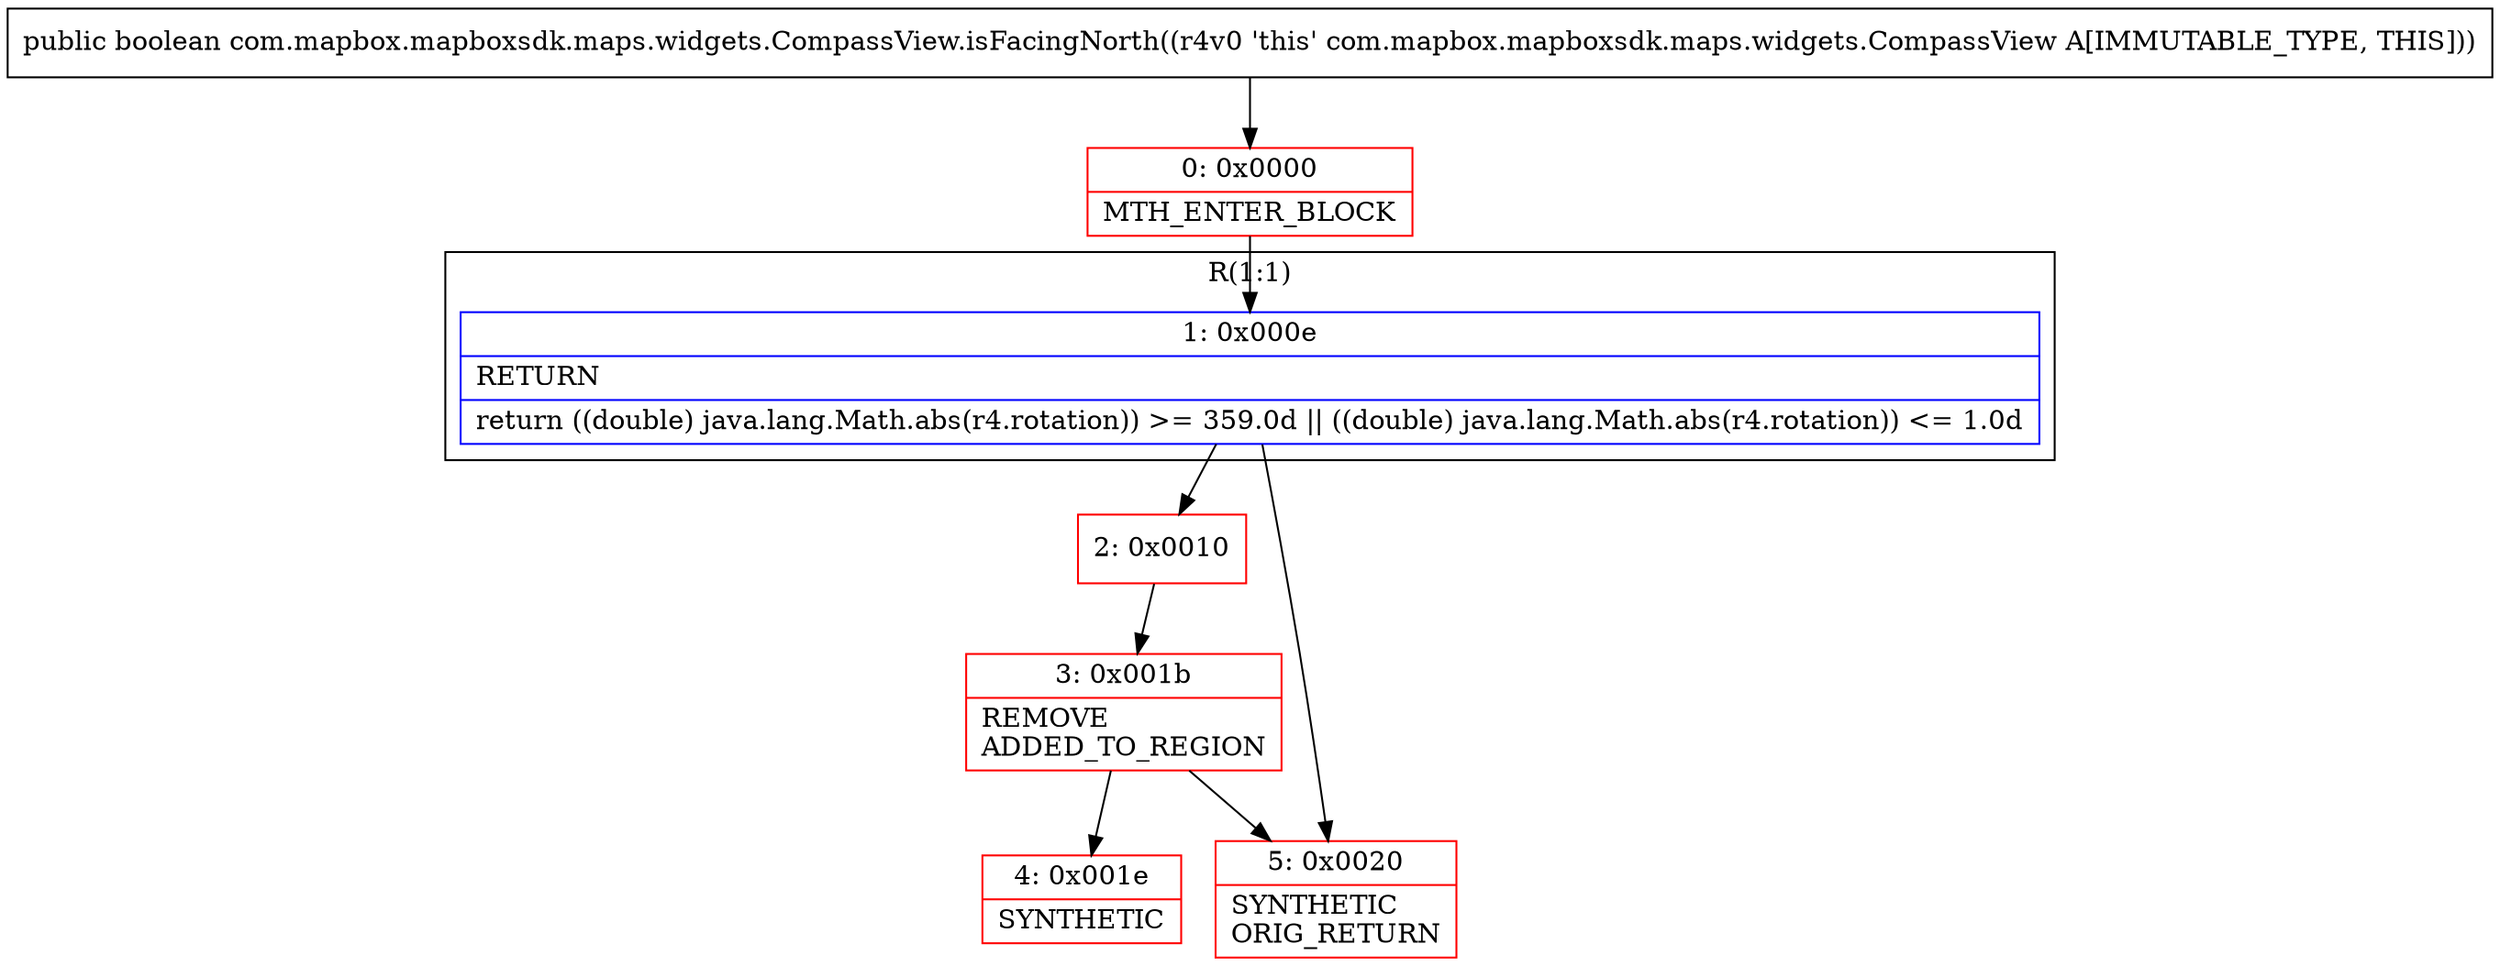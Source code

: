 digraph "CFG forcom.mapbox.mapboxsdk.maps.widgets.CompassView.isFacingNorth()Z" {
subgraph cluster_Region_1941418008 {
label = "R(1:1)";
node [shape=record,color=blue];
Node_1 [shape=record,label="{1\:\ 0x000e|RETURN\l|return ((double) java.lang.Math.abs(r4.rotation)) \>= 359.0d \|\| ((double) java.lang.Math.abs(r4.rotation)) \<= 1.0d\l}"];
}
Node_0 [shape=record,color=red,label="{0\:\ 0x0000|MTH_ENTER_BLOCK\l}"];
Node_2 [shape=record,color=red,label="{2\:\ 0x0010}"];
Node_3 [shape=record,color=red,label="{3\:\ 0x001b|REMOVE\lADDED_TO_REGION\l}"];
Node_4 [shape=record,color=red,label="{4\:\ 0x001e|SYNTHETIC\l}"];
Node_5 [shape=record,color=red,label="{5\:\ 0x0020|SYNTHETIC\lORIG_RETURN\l}"];
MethodNode[shape=record,label="{public boolean com.mapbox.mapboxsdk.maps.widgets.CompassView.isFacingNorth((r4v0 'this' com.mapbox.mapboxsdk.maps.widgets.CompassView A[IMMUTABLE_TYPE, THIS])) }"];
MethodNode -> Node_0;
Node_1 -> Node_2;
Node_1 -> Node_5;
Node_0 -> Node_1;
Node_2 -> Node_3;
Node_3 -> Node_4;
Node_3 -> Node_5;
}

